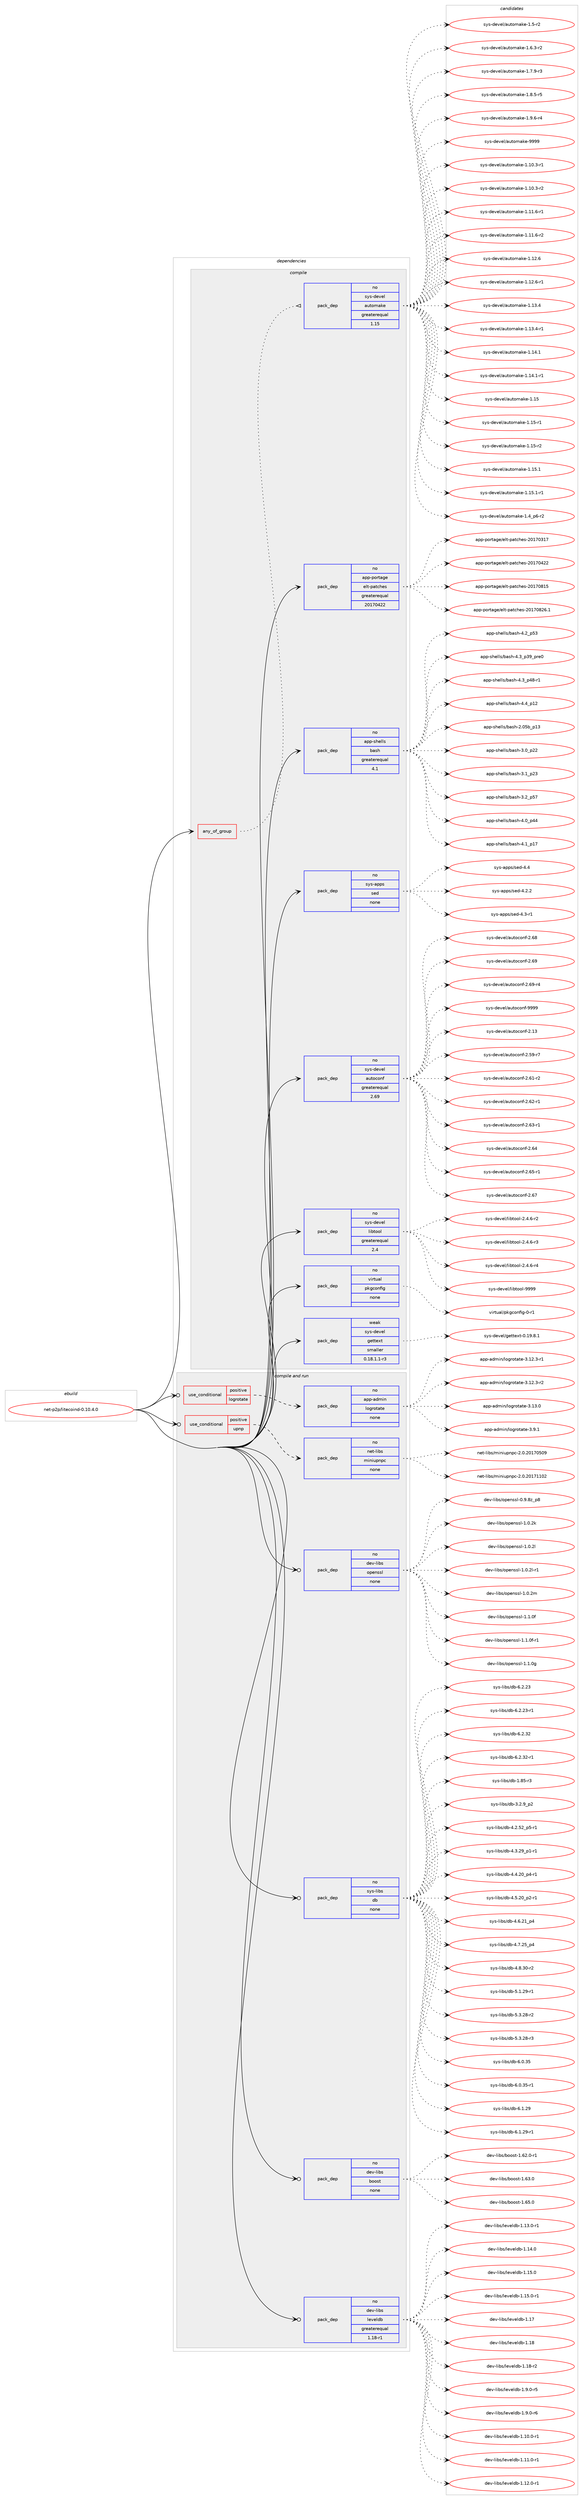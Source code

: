 digraph prolog {

# *************
# Graph options
# *************

newrank=true;
concentrate=true;
compound=true;
graph [rankdir=LR,fontname=Helvetica,fontsize=10,ranksep=1.5];#, ranksep=2.5, nodesep=0.2];
edge  [arrowhead=vee];
node  [fontname=Helvetica,fontsize=10];

# **********
# The ebuild
# **********

subgraph cluster_leftcol {
color=gray;
rank=same;
label=<<i>ebuild</i>>;
id [label="net-p2p/litecoind-0.10.4.0", color=red, width=4, href="../net-p2p/litecoind-0.10.4.0.svg"];
}

# ****************
# The dependencies
# ****************

subgraph cluster_midcol {
color=gray;
label=<<i>dependencies</i>>;
subgraph cluster_compile {
fillcolor="#eeeeee";
style=filled;
label=<<i>compile</i>>;
subgraph any7261 {
dependency434742 [label=<<TABLE BORDER="0" CELLBORDER="1" CELLSPACING="0" CELLPADDING="4"><TR><TD CELLPADDING="10">any_of_group</TD></TR></TABLE>>, shape=none, color=red];subgraph pack319850 {
dependency434743 [label=<<TABLE BORDER="0" CELLBORDER="1" CELLSPACING="0" CELLPADDING="4" WIDTH="220"><TR><TD ROWSPAN="6" CELLPADDING="30">pack_dep</TD></TR><TR><TD WIDTH="110">no</TD></TR><TR><TD>sys-devel</TD></TR><TR><TD>automake</TD></TR><TR><TD>greaterequal</TD></TR><TR><TD>1.15</TD></TR></TABLE>>, shape=none, color=blue];
}
dependency434742:e -> dependency434743:w [weight=20,style="dotted",arrowhead="oinv"];
}
id:e -> dependency434742:w [weight=20,style="solid",arrowhead="vee"];
subgraph pack319851 {
dependency434744 [label=<<TABLE BORDER="0" CELLBORDER="1" CELLSPACING="0" CELLPADDING="4" WIDTH="220"><TR><TD ROWSPAN="6" CELLPADDING="30">pack_dep</TD></TR><TR><TD WIDTH="110">no</TD></TR><TR><TD>app-portage</TD></TR><TR><TD>elt-patches</TD></TR><TR><TD>greaterequal</TD></TR><TR><TD>20170422</TD></TR></TABLE>>, shape=none, color=blue];
}
id:e -> dependency434744:w [weight=20,style="solid",arrowhead="vee"];
subgraph pack319852 {
dependency434745 [label=<<TABLE BORDER="0" CELLBORDER="1" CELLSPACING="0" CELLPADDING="4" WIDTH="220"><TR><TD ROWSPAN="6" CELLPADDING="30">pack_dep</TD></TR><TR><TD WIDTH="110">no</TD></TR><TR><TD>app-shells</TD></TR><TR><TD>bash</TD></TR><TR><TD>greaterequal</TD></TR><TR><TD>4.1</TD></TR></TABLE>>, shape=none, color=blue];
}
id:e -> dependency434745:w [weight=20,style="solid",arrowhead="vee"];
subgraph pack319853 {
dependency434746 [label=<<TABLE BORDER="0" CELLBORDER="1" CELLSPACING="0" CELLPADDING="4" WIDTH="220"><TR><TD ROWSPAN="6" CELLPADDING="30">pack_dep</TD></TR><TR><TD WIDTH="110">no</TD></TR><TR><TD>sys-apps</TD></TR><TR><TD>sed</TD></TR><TR><TD>none</TD></TR><TR><TD></TD></TR></TABLE>>, shape=none, color=blue];
}
id:e -> dependency434746:w [weight=20,style="solid",arrowhead="vee"];
subgraph pack319854 {
dependency434747 [label=<<TABLE BORDER="0" CELLBORDER="1" CELLSPACING="0" CELLPADDING="4" WIDTH="220"><TR><TD ROWSPAN="6" CELLPADDING="30">pack_dep</TD></TR><TR><TD WIDTH="110">no</TD></TR><TR><TD>sys-devel</TD></TR><TR><TD>autoconf</TD></TR><TR><TD>greaterequal</TD></TR><TR><TD>2.69</TD></TR></TABLE>>, shape=none, color=blue];
}
id:e -> dependency434747:w [weight=20,style="solid",arrowhead="vee"];
subgraph pack319855 {
dependency434748 [label=<<TABLE BORDER="0" CELLBORDER="1" CELLSPACING="0" CELLPADDING="4" WIDTH="220"><TR><TD ROWSPAN="6" CELLPADDING="30">pack_dep</TD></TR><TR><TD WIDTH="110">no</TD></TR><TR><TD>sys-devel</TD></TR><TR><TD>libtool</TD></TR><TR><TD>greaterequal</TD></TR><TR><TD>2.4</TD></TR></TABLE>>, shape=none, color=blue];
}
id:e -> dependency434748:w [weight=20,style="solid",arrowhead="vee"];
subgraph pack319856 {
dependency434749 [label=<<TABLE BORDER="0" CELLBORDER="1" CELLSPACING="0" CELLPADDING="4" WIDTH="220"><TR><TD ROWSPAN="6" CELLPADDING="30">pack_dep</TD></TR><TR><TD WIDTH="110">no</TD></TR><TR><TD>virtual</TD></TR><TR><TD>pkgconfig</TD></TR><TR><TD>none</TD></TR><TR><TD></TD></TR></TABLE>>, shape=none, color=blue];
}
id:e -> dependency434749:w [weight=20,style="solid",arrowhead="vee"];
subgraph pack319857 {
dependency434750 [label=<<TABLE BORDER="0" CELLBORDER="1" CELLSPACING="0" CELLPADDING="4" WIDTH="220"><TR><TD ROWSPAN="6" CELLPADDING="30">pack_dep</TD></TR><TR><TD WIDTH="110">weak</TD></TR><TR><TD>sys-devel</TD></TR><TR><TD>gettext</TD></TR><TR><TD>smaller</TD></TR><TR><TD>0.18.1.1-r3</TD></TR></TABLE>>, shape=none, color=blue];
}
id:e -> dependency434750:w [weight=20,style="solid",arrowhead="vee"];
}
subgraph cluster_compileandrun {
fillcolor="#eeeeee";
style=filled;
label=<<i>compile and run</i>>;
subgraph cond107398 {
dependency434751 [label=<<TABLE BORDER="0" CELLBORDER="1" CELLSPACING="0" CELLPADDING="4"><TR><TD ROWSPAN="3" CELLPADDING="10">use_conditional</TD></TR><TR><TD>positive</TD></TR><TR><TD>logrotate</TD></TR></TABLE>>, shape=none, color=red];
subgraph pack319858 {
dependency434752 [label=<<TABLE BORDER="0" CELLBORDER="1" CELLSPACING="0" CELLPADDING="4" WIDTH="220"><TR><TD ROWSPAN="6" CELLPADDING="30">pack_dep</TD></TR><TR><TD WIDTH="110">no</TD></TR><TR><TD>app-admin</TD></TR><TR><TD>logrotate</TD></TR><TR><TD>none</TD></TR><TR><TD></TD></TR></TABLE>>, shape=none, color=blue];
}
dependency434751:e -> dependency434752:w [weight=20,style="dashed",arrowhead="vee"];
}
id:e -> dependency434751:w [weight=20,style="solid",arrowhead="odotvee"];
subgraph cond107399 {
dependency434753 [label=<<TABLE BORDER="0" CELLBORDER="1" CELLSPACING="0" CELLPADDING="4"><TR><TD ROWSPAN="3" CELLPADDING="10">use_conditional</TD></TR><TR><TD>positive</TD></TR><TR><TD>upnp</TD></TR></TABLE>>, shape=none, color=red];
subgraph pack319859 {
dependency434754 [label=<<TABLE BORDER="0" CELLBORDER="1" CELLSPACING="0" CELLPADDING="4" WIDTH="220"><TR><TD ROWSPAN="6" CELLPADDING="30">pack_dep</TD></TR><TR><TD WIDTH="110">no</TD></TR><TR><TD>net-libs</TD></TR><TR><TD>miniupnpc</TD></TR><TR><TD>none</TD></TR><TR><TD></TD></TR></TABLE>>, shape=none, color=blue];
}
dependency434753:e -> dependency434754:w [weight=20,style="dashed",arrowhead="vee"];
}
id:e -> dependency434753:w [weight=20,style="solid",arrowhead="odotvee"];
subgraph pack319860 {
dependency434755 [label=<<TABLE BORDER="0" CELLBORDER="1" CELLSPACING="0" CELLPADDING="4" WIDTH="220"><TR><TD ROWSPAN="6" CELLPADDING="30">pack_dep</TD></TR><TR><TD WIDTH="110">no</TD></TR><TR><TD>dev-libs</TD></TR><TR><TD>boost</TD></TR><TR><TD>none</TD></TR><TR><TD></TD></TR></TABLE>>, shape=none, color=blue];
}
id:e -> dependency434755:w [weight=20,style="solid",arrowhead="odotvee"];
subgraph pack319861 {
dependency434756 [label=<<TABLE BORDER="0" CELLBORDER="1" CELLSPACING="0" CELLPADDING="4" WIDTH="220"><TR><TD ROWSPAN="6" CELLPADDING="30">pack_dep</TD></TR><TR><TD WIDTH="110">no</TD></TR><TR><TD>dev-libs</TD></TR><TR><TD>leveldb</TD></TR><TR><TD>greaterequal</TD></TR><TR><TD>1.18-r1</TD></TR></TABLE>>, shape=none, color=blue];
}
id:e -> dependency434756:w [weight=20,style="solid",arrowhead="odotvee"];
subgraph pack319862 {
dependency434757 [label=<<TABLE BORDER="0" CELLBORDER="1" CELLSPACING="0" CELLPADDING="4" WIDTH="220"><TR><TD ROWSPAN="6" CELLPADDING="30">pack_dep</TD></TR><TR><TD WIDTH="110">no</TD></TR><TR><TD>dev-libs</TD></TR><TR><TD>openssl</TD></TR><TR><TD>none</TD></TR><TR><TD></TD></TR></TABLE>>, shape=none, color=blue];
}
id:e -> dependency434757:w [weight=20,style="solid",arrowhead="odotvee"];
subgraph pack319863 {
dependency434758 [label=<<TABLE BORDER="0" CELLBORDER="1" CELLSPACING="0" CELLPADDING="4" WIDTH="220"><TR><TD ROWSPAN="6" CELLPADDING="30">pack_dep</TD></TR><TR><TD WIDTH="110">no</TD></TR><TR><TD>sys-libs</TD></TR><TR><TD>db</TD></TR><TR><TD>none</TD></TR><TR><TD></TD></TR></TABLE>>, shape=none, color=blue];
}
id:e -> dependency434758:w [weight=20,style="solid",arrowhead="odotvee"];
}
subgraph cluster_run {
fillcolor="#eeeeee";
style=filled;
label=<<i>run</i>>;
}
}

# **************
# The candidates
# **************

subgraph cluster_choices {
rank=same;
color=gray;
label=<<i>candidates</i>>;

subgraph choice319850 {
color=black;
nodesep=1;
choice11512111545100101118101108479711711611110997107101454946494846514511449 [label="sys-devel/automake-1.10.3-r1", color=red, width=4,href="../sys-devel/automake-1.10.3-r1.svg"];
choice11512111545100101118101108479711711611110997107101454946494846514511450 [label="sys-devel/automake-1.10.3-r2", color=red, width=4,href="../sys-devel/automake-1.10.3-r2.svg"];
choice11512111545100101118101108479711711611110997107101454946494946544511449 [label="sys-devel/automake-1.11.6-r1", color=red, width=4,href="../sys-devel/automake-1.11.6-r1.svg"];
choice11512111545100101118101108479711711611110997107101454946494946544511450 [label="sys-devel/automake-1.11.6-r2", color=red, width=4,href="../sys-devel/automake-1.11.6-r2.svg"];
choice1151211154510010111810110847971171161111099710710145494649504654 [label="sys-devel/automake-1.12.6", color=red, width=4,href="../sys-devel/automake-1.12.6.svg"];
choice11512111545100101118101108479711711611110997107101454946495046544511449 [label="sys-devel/automake-1.12.6-r1", color=red, width=4,href="../sys-devel/automake-1.12.6-r1.svg"];
choice1151211154510010111810110847971171161111099710710145494649514652 [label="sys-devel/automake-1.13.4", color=red, width=4,href="../sys-devel/automake-1.13.4.svg"];
choice11512111545100101118101108479711711611110997107101454946495146524511449 [label="sys-devel/automake-1.13.4-r1", color=red, width=4,href="../sys-devel/automake-1.13.4-r1.svg"];
choice1151211154510010111810110847971171161111099710710145494649524649 [label="sys-devel/automake-1.14.1", color=red, width=4,href="../sys-devel/automake-1.14.1.svg"];
choice11512111545100101118101108479711711611110997107101454946495246494511449 [label="sys-devel/automake-1.14.1-r1", color=red, width=4,href="../sys-devel/automake-1.14.1-r1.svg"];
choice115121115451001011181011084797117116111109971071014549464953 [label="sys-devel/automake-1.15", color=red, width=4,href="../sys-devel/automake-1.15.svg"];
choice1151211154510010111810110847971171161111099710710145494649534511449 [label="sys-devel/automake-1.15-r1", color=red, width=4,href="../sys-devel/automake-1.15-r1.svg"];
choice1151211154510010111810110847971171161111099710710145494649534511450 [label="sys-devel/automake-1.15-r2", color=red, width=4,href="../sys-devel/automake-1.15-r2.svg"];
choice1151211154510010111810110847971171161111099710710145494649534649 [label="sys-devel/automake-1.15.1", color=red, width=4,href="../sys-devel/automake-1.15.1.svg"];
choice11512111545100101118101108479711711611110997107101454946495346494511449 [label="sys-devel/automake-1.15.1-r1", color=red, width=4,href="../sys-devel/automake-1.15.1-r1.svg"];
choice115121115451001011181011084797117116111109971071014549465295112544511450 [label="sys-devel/automake-1.4_p6-r2", color=red, width=4,href="../sys-devel/automake-1.4_p6-r2.svg"];
choice11512111545100101118101108479711711611110997107101454946534511450 [label="sys-devel/automake-1.5-r2", color=red, width=4,href="../sys-devel/automake-1.5-r2.svg"];
choice115121115451001011181011084797117116111109971071014549465446514511450 [label="sys-devel/automake-1.6.3-r2", color=red, width=4,href="../sys-devel/automake-1.6.3-r2.svg"];
choice115121115451001011181011084797117116111109971071014549465546574511451 [label="sys-devel/automake-1.7.9-r3", color=red, width=4,href="../sys-devel/automake-1.7.9-r3.svg"];
choice115121115451001011181011084797117116111109971071014549465646534511453 [label="sys-devel/automake-1.8.5-r5", color=red, width=4,href="../sys-devel/automake-1.8.5-r5.svg"];
choice115121115451001011181011084797117116111109971071014549465746544511452 [label="sys-devel/automake-1.9.6-r4", color=red, width=4,href="../sys-devel/automake-1.9.6-r4.svg"];
choice115121115451001011181011084797117116111109971071014557575757 [label="sys-devel/automake-9999", color=red, width=4,href="../sys-devel/automake-9999.svg"];
dependency434743:e -> choice11512111545100101118101108479711711611110997107101454946494846514511449:w [style=dotted,weight="100"];
dependency434743:e -> choice11512111545100101118101108479711711611110997107101454946494846514511450:w [style=dotted,weight="100"];
dependency434743:e -> choice11512111545100101118101108479711711611110997107101454946494946544511449:w [style=dotted,weight="100"];
dependency434743:e -> choice11512111545100101118101108479711711611110997107101454946494946544511450:w [style=dotted,weight="100"];
dependency434743:e -> choice1151211154510010111810110847971171161111099710710145494649504654:w [style=dotted,weight="100"];
dependency434743:e -> choice11512111545100101118101108479711711611110997107101454946495046544511449:w [style=dotted,weight="100"];
dependency434743:e -> choice1151211154510010111810110847971171161111099710710145494649514652:w [style=dotted,weight="100"];
dependency434743:e -> choice11512111545100101118101108479711711611110997107101454946495146524511449:w [style=dotted,weight="100"];
dependency434743:e -> choice1151211154510010111810110847971171161111099710710145494649524649:w [style=dotted,weight="100"];
dependency434743:e -> choice11512111545100101118101108479711711611110997107101454946495246494511449:w [style=dotted,weight="100"];
dependency434743:e -> choice115121115451001011181011084797117116111109971071014549464953:w [style=dotted,weight="100"];
dependency434743:e -> choice1151211154510010111810110847971171161111099710710145494649534511449:w [style=dotted,weight="100"];
dependency434743:e -> choice1151211154510010111810110847971171161111099710710145494649534511450:w [style=dotted,weight="100"];
dependency434743:e -> choice1151211154510010111810110847971171161111099710710145494649534649:w [style=dotted,weight="100"];
dependency434743:e -> choice11512111545100101118101108479711711611110997107101454946495346494511449:w [style=dotted,weight="100"];
dependency434743:e -> choice115121115451001011181011084797117116111109971071014549465295112544511450:w [style=dotted,weight="100"];
dependency434743:e -> choice11512111545100101118101108479711711611110997107101454946534511450:w [style=dotted,weight="100"];
dependency434743:e -> choice115121115451001011181011084797117116111109971071014549465446514511450:w [style=dotted,weight="100"];
dependency434743:e -> choice115121115451001011181011084797117116111109971071014549465546574511451:w [style=dotted,weight="100"];
dependency434743:e -> choice115121115451001011181011084797117116111109971071014549465646534511453:w [style=dotted,weight="100"];
dependency434743:e -> choice115121115451001011181011084797117116111109971071014549465746544511452:w [style=dotted,weight="100"];
dependency434743:e -> choice115121115451001011181011084797117116111109971071014557575757:w [style=dotted,weight="100"];
}
subgraph choice319851 {
color=black;
nodesep=1;
choice97112112451121111141169710310147101108116451129711699104101115455048495548514955 [label="app-portage/elt-patches-20170317", color=red, width=4,href="../app-portage/elt-patches-20170317.svg"];
choice97112112451121111141169710310147101108116451129711699104101115455048495548525050 [label="app-portage/elt-patches-20170422", color=red, width=4,href="../app-portage/elt-patches-20170422.svg"];
choice97112112451121111141169710310147101108116451129711699104101115455048495548564953 [label="app-portage/elt-patches-20170815", color=red, width=4,href="../app-portage/elt-patches-20170815.svg"];
choice971121124511211111411697103101471011081164511297116991041011154550484955485650544649 [label="app-portage/elt-patches-20170826.1", color=red, width=4,href="../app-portage/elt-patches-20170826.1.svg"];
dependency434744:e -> choice97112112451121111141169710310147101108116451129711699104101115455048495548514955:w [style=dotted,weight="100"];
dependency434744:e -> choice97112112451121111141169710310147101108116451129711699104101115455048495548525050:w [style=dotted,weight="100"];
dependency434744:e -> choice97112112451121111141169710310147101108116451129711699104101115455048495548564953:w [style=dotted,weight="100"];
dependency434744:e -> choice971121124511211111411697103101471011081164511297116991041011154550484955485650544649:w [style=dotted,weight="100"];
}
subgraph choice319852 {
color=black;
nodesep=1;
choice9711211245115104101108108115479897115104455046485398951124951 [label="app-shells/bash-2.05b_p13", color=red, width=4,href="../app-shells/bash-2.05b_p13.svg"];
choice971121124511510410110810811547989711510445514648951125050 [label="app-shells/bash-3.0_p22", color=red, width=4,href="../app-shells/bash-3.0_p22.svg"];
choice971121124511510410110810811547989711510445514649951125051 [label="app-shells/bash-3.1_p23", color=red, width=4,href="../app-shells/bash-3.1_p23.svg"];
choice971121124511510410110810811547989711510445514650951125355 [label="app-shells/bash-3.2_p57", color=red, width=4,href="../app-shells/bash-3.2_p57.svg"];
choice971121124511510410110810811547989711510445524648951125252 [label="app-shells/bash-4.0_p44", color=red, width=4,href="../app-shells/bash-4.0_p44.svg"];
choice971121124511510410110810811547989711510445524649951124955 [label="app-shells/bash-4.1_p17", color=red, width=4,href="../app-shells/bash-4.1_p17.svg"];
choice971121124511510410110810811547989711510445524650951125351 [label="app-shells/bash-4.2_p53", color=red, width=4,href="../app-shells/bash-4.2_p53.svg"];
choice9711211245115104101108108115479897115104455246519511251579511211410148 [label="app-shells/bash-4.3_p39_pre0", color=red, width=4,href="../app-shells/bash-4.3_p39_pre0.svg"];
choice9711211245115104101108108115479897115104455246519511252564511449 [label="app-shells/bash-4.3_p48-r1", color=red, width=4,href="../app-shells/bash-4.3_p48-r1.svg"];
choice971121124511510410110810811547989711510445524652951124950 [label="app-shells/bash-4.4_p12", color=red, width=4,href="../app-shells/bash-4.4_p12.svg"];
dependency434745:e -> choice9711211245115104101108108115479897115104455046485398951124951:w [style=dotted,weight="100"];
dependency434745:e -> choice971121124511510410110810811547989711510445514648951125050:w [style=dotted,weight="100"];
dependency434745:e -> choice971121124511510410110810811547989711510445514649951125051:w [style=dotted,weight="100"];
dependency434745:e -> choice971121124511510410110810811547989711510445514650951125355:w [style=dotted,weight="100"];
dependency434745:e -> choice971121124511510410110810811547989711510445524648951125252:w [style=dotted,weight="100"];
dependency434745:e -> choice971121124511510410110810811547989711510445524649951124955:w [style=dotted,weight="100"];
dependency434745:e -> choice971121124511510410110810811547989711510445524650951125351:w [style=dotted,weight="100"];
dependency434745:e -> choice9711211245115104101108108115479897115104455246519511251579511211410148:w [style=dotted,weight="100"];
dependency434745:e -> choice9711211245115104101108108115479897115104455246519511252564511449:w [style=dotted,weight="100"];
dependency434745:e -> choice971121124511510410110810811547989711510445524652951124950:w [style=dotted,weight="100"];
}
subgraph choice319853 {
color=black;
nodesep=1;
choice115121115459711211211547115101100455246504650 [label="sys-apps/sed-4.2.2", color=red, width=4,href="../sys-apps/sed-4.2.2.svg"];
choice115121115459711211211547115101100455246514511449 [label="sys-apps/sed-4.3-r1", color=red, width=4,href="../sys-apps/sed-4.3-r1.svg"];
choice11512111545971121121154711510110045524652 [label="sys-apps/sed-4.4", color=red, width=4,href="../sys-apps/sed-4.4.svg"];
dependency434746:e -> choice115121115459711211211547115101100455246504650:w [style=dotted,weight="100"];
dependency434746:e -> choice115121115459711211211547115101100455246514511449:w [style=dotted,weight="100"];
dependency434746:e -> choice11512111545971121121154711510110045524652:w [style=dotted,weight="100"];
}
subgraph choice319854 {
color=black;
nodesep=1;
choice115121115451001011181011084797117116111991111101024550464951 [label="sys-devel/autoconf-2.13", color=red, width=4,href="../sys-devel/autoconf-2.13.svg"];
choice1151211154510010111810110847971171161119911111010245504653574511455 [label="sys-devel/autoconf-2.59-r7", color=red, width=4,href="../sys-devel/autoconf-2.59-r7.svg"];
choice1151211154510010111810110847971171161119911111010245504654494511450 [label="sys-devel/autoconf-2.61-r2", color=red, width=4,href="../sys-devel/autoconf-2.61-r2.svg"];
choice1151211154510010111810110847971171161119911111010245504654504511449 [label="sys-devel/autoconf-2.62-r1", color=red, width=4,href="../sys-devel/autoconf-2.62-r1.svg"];
choice1151211154510010111810110847971171161119911111010245504654514511449 [label="sys-devel/autoconf-2.63-r1", color=red, width=4,href="../sys-devel/autoconf-2.63-r1.svg"];
choice115121115451001011181011084797117116111991111101024550465452 [label="sys-devel/autoconf-2.64", color=red, width=4,href="../sys-devel/autoconf-2.64.svg"];
choice1151211154510010111810110847971171161119911111010245504654534511449 [label="sys-devel/autoconf-2.65-r1", color=red, width=4,href="../sys-devel/autoconf-2.65-r1.svg"];
choice115121115451001011181011084797117116111991111101024550465455 [label="sys-devel/autoconf-2.67", color=red, width=4,href="../sys-devel/autoconf-2.67.svg"];
choice115121115451001011181011084797117116111991111101024550465456 [label="sys-devel/autoconf-2.68", color=red, width=4,href="../sys-devel/autoconf-2.68.svg"];
choice115121115451001011181011084797117116111991111101024550465457 [label="sys-devel/autoconf-2.69", color=red, width=4,href="../sys-devel/autoconf-2.69.svg"];
choice1151211154510010111810110847971171161119911111010245504654574511452 [label="sys-devel/autoconf-2.69-r4", color=red, width=4,href="../sys-devel/autoconf-2.69-r4.svg"];
choice115121115451001011181011084797117116111991111101024557575757 [label="sys-devel/autoconf-9999", color=red, width=4,href="../sys-devel/autoconf-9999.svg"];
dependency434747:e -> choice115121115451001011181011084797117116111991111101024550464951:w [style=dotted,weight="100"];
dependency434747:e -> choice1151211154510010111810110847971171161119911111010245504653574511455:w [style=dotted,weight="100"];
dependency434747:e -> choice1151211154510010111810110847971171161119911111010245504654494511450:w [style=dotted,weight="100"];
dependency434747:e -> choice1151211154510010111810110847971171161119911111010245504654504511449:w [style=dotted,weight="100"];
dependency434747:e -> choice1151211154510010111810110847971171161119911111010245504654514511449:w [style=dotted,weight="100"];
dependency434747:e -> choice115121115451001011181011084797117116111991111101024550465452:w [style=dotted,weight="100"];
dependency434747:e -> choice1151211154510010111810110847971171161119911111010245504654534511449:w [style=dotted,weight="100"];
dependency434747:e -> choice115121115451001011181011084797117116111991111101024550465455:w [style=dotted,weight="100"];
dependency434747:e -> choice115121115451001011181011084797117116111991111101024550465456:w [style=dotted,weight="100"];
dependency434747:e -> choice115121115451001011181011084797117116111991111101024550465457:w [style=dotted,weight="100"];
dependency434747:e -> choice1151211154510010111810110847971171161119911111010245504654574511452:w [style=dotted,weight="100"];
dependency434747:e -> choice115121115451001011181011084797117116111991111101024557575757:w [style=dotted,weight="100"];
}
subgraph choice319855 {
color=black;
nodesep=1;
choice1151211154510010111810110847108105981161111111084550465246544511450 [label="sys-devel/libtool-2.4.6-r2", color=red, width=4,href="../sys-devel/libtool-2.4.6-r2.svg"];
choice1151211154510010111810110847108105981161111111084550465246544511451 [label="sys-devel/libtool-2.4.6-r3", color=red, width=4,href="../sys-devel/libtool-2.4.6-r3.svg"];
choice1151211154510010111810110847108105981161111111084550465246544511452 [label="sys-devel/libtool-2.4.6-r4", color=red, width=4,href="../sys-devel/libtool-2.4.6-r4.svg"];
choice1151211154510010111810110847108105981161111111084557575757 [label="sys-devel/libtool-9999", color=red, width=4,href="../sys-devel/libtool-9999.svg"];
dependency434748:e -> choice1151211154510010111810110847108105981161111111084550465246544511450:w [style=dotted,weight="100"];
dependency434748:e -> choice1151211154510010111810110847108105981161111111084550465246544511451:w [style=dotted,weight="100"];
dependency434748:e -> choice1151211154510010111810110847108105981161111111084550465246544511452:w [style=dotted,weight="100"];
dependency434748:e -> choice1151211154510010111810110847108105981161111111084557575757:w [style=dotted,weight="100"];
}
subgraph choice319856 {
color=black;
nodesep=1;
choice11810511411611797108471121071039911111010210510345484511449 [label="virtual/pkgconfig-0-r1", color=red, width=4,href="../virtual/pkgconfig-0-r1.svg"];
dependency434749:e -> choice11810511411611797108471121071039911111010210510345484511449:w [style=dotted,weight="100"];
}
subgraph choice319857 {
color=black;
nodesep=1;
choice1151211154510010111810110847103101116116101120116454846495746564649 [label="sys-devel/gettext-0.19.8.1", color=red, width=4,href="../sys-devel/gettext-0.19.8.1.svg"];
dependency434750:e -> choice1151211154510010111810110847103101116116101120116454846495746564649:w [style=dotted,weight="100"];
}
subgraph choice319858 {
color=black;
nodesep=1;
choice9711211245971001091051104710811110311411111697116101455146495046514511449 [label="app-admin/logrotate-3.12.3-r1", color=red, width=4,href="../app-admin/logrotate-3.12.3-r1.svg"];
choice9711211245971001091051104710811110311411111697116101455146495046514511450 [label="app-admin/logrotate-3.12.3-r2", color=red, width=4,href="../app-admin/logrotate-3.12.3-r2.svg"];
choice971121124597100109105110471081111031141111169711610145514649514648 [label="app-admin/logrotate-3.13.0", color=red, width=4,href="../app-admin/logrotate-3.13.0.svg"];
choice9711211245971001091051104710811110311411111697116101455146574649 [label="app-admin/logrotate-3.9.1", color=red, width=4,href="../app-admin/logrotate-3.9.1.svg"];
dependency434752:e -> choice9711211245971001091051104710811110311411111697116101455146495046514511449:w [style=dotted,weight="100"];
dependency434752:e -> choice9711211245971001091051104710811110311411111697116101455146495046514511450:w [style=dotted,weight="100"];
dependency434752:e -> choice971121124597100109105110471081111031141111169711610145514649514648:w [style=dotted,weight="100"];
dependency434752:e -> choice9711211245971001091051104710811110311411111697116101455146574649:w [style=dotted,weight="100"];
}
subgraph choice319859 {
color=black;
nodesep=1;
choice1101011164510810598115471091051101051171121101129945504648465048495548534857 [label="net-libs/miniupnpc-2.0.20170509", color=red, width=4,href="../net-libs/miniupnpc-2.0.20170509.svg"];
choice1101011164510810598115471091051101051171121101129945504648465048495549494850 [label="net-libs/miniupnpc-2.0.20171102", color=red, width=4,href="../net-libs/miniupnpc-2.0.20171102.svg"];
dependency434754:e -> choice1101011164510810598115471091051101051171121101129945504648465048495548534857:w [style=dotted,weight="100"];
dependency434754:e -> choice1101011164510810598115471091051101051171121101129945504648465048495549494850:w [style=dotted,weight="100"];
}
subgraph choice319860 {
color=black;
nodesep=1;
choice10010111845108105981154798111111115116454946545046484511449 [label="dev-libs/boost-1.62.0-r1", color=red, width=4,href="../dev-libs/boost-1.62.0-r1.svg"];
choice1001011184510810598115479811111111511645494654514648 [label="dev-libs/boost-1.63.0", color=red, width=4,href="../dev-libs/boost-1.63.0.svg"];
choice1001011184510810598115479811111111511645494654534648 [label="dev-libs/boost-1.65.0", color=red, width=4,href="../dev-libs/boost-1.65.0.svg"];
dependency434755:e -> choice10010111845108105981154798111111115116454946545046484511449:w [style=dotted,weight="100"];
dependency434755:e -> choice1001011184510810598115479811111111511645494654514648:w [style=dotted,weight="100"];
dependency434755:e -> choice1001011184510810598115479811111111511645494654534648:w [style=dotted,weight="100"];
}
subgraph choice319861 {
color=black;
nodesep=1;
choice10010111845108105981154710810111810110810098454946494846484511449 [label="dev-libs/leveldb-1.10.0-r1", color=red, width=4,href="../dev-libs/leveldb-1.10.0-r1.svg"];
choice10010111845108105981154710810111810110810098454946494946484511449 [label="dev-libs/leveldb-1.11.0-r1", color=red, width=4,href="../dev-libs/leveldb-1.11.0-r1.svg"];
choice10010111845108105981154710810111810110810098454946495046484511449 [label="dev-libs/leveldb-1.12.0-r1", color=red, width=4,href="../dev-libs/leveldb-1.12.0-r1.svg"];
choice10010111845108105981154710810111810110810098454946495146484511449 [label="dev-libs/leveldb-1.13.0-r1", color=red, width=4,href="../dev-libs/leveldb-1.13.0-r1.svg"];
choice1001011184510810598115471081011181011081009845494649524648 [label="dev-libs/leveldb-1.14.0", color=red, width=4,href="../dev-libs/leveldb-1.14.0.svg"];
choice1001011184510810598115471081011181011081009845494649534648 [label="dev-libs/leveldb-1.15.0", color=red, width=4,href="../dev-libs/leveldb-1.15.0.svg"];
choice10010111845108105981154710810111810110810098454946495346484511449 [label="dev-libs/leveldb-1.15.0-r1", color=red, width=4,href="../dev-libs/leveldb-1.15.0-r1.svg"];
choice100101118451081059811547108101118101108100984549464955 [label="dev-libs/leveldb-1.17", color=red, width=4,href="../dev-libs/leveldb-1.17.svg"];
choice100101118451081059811547108101118101108100984549464956 [label="dev-libs/leveldb-1.18", color=red, width=4,href="../dev-libs/leveldb-1.18.svg"];
choice1001011184510810598115471081011181011081009845494649564511450 [label="dev-libs/leveldb-1.18-r2", color=red, width=4,href="../dev-libs/leveldb-1.18-r2.svg"];
choice100101118451081059811547108101118101108100984549465746484511453 [label="dev-libs/leveldb-1.9.0-r5", color=red, width=4,href="../dev-libs/leveldb-1.9.0-r5.svg"];
choice100101118451081059811547108101118101108100984549465746484511454 [label="dev-libs/leveldb-1.9.0-r6", color=red, width=4,href="../dev-libs/leveldb-1.9.0-r6.svg"];
dependency434756:e -> choice10010111845108105981154710810111810110810098454946494846484511449:w [style=dotted,weight="100"];
dependency434756:e -> choice10010111845108105981154710810111810110810098454946494946484511449:w [style=dotted,weight="100"];
dependency434756:e -> choice10010111845108105981154710810111810110810098454946495046484511449:w [style=dotted,weight="100"];
dependency434756:e -> choice10010111845108105981154710810111810110810098454946495146484511449:w [style=dotted,weight="100"];
dependency434756:e -> choice1001011184510810598115471081011181011081009845494649524648:w [style=dotted,weight="100"];
dependency434756:e -> choice1001011184510810598115471081011181011081009845494649534648:w [style=dotted,weight="100"];
dependency434756:e -> choice10010111845108105981154710810111810110810098454946495346484511449:w [style=dotted,weight="100"];
dependency434756:e -> choice100101118451081059811547108101118101108100984549464955:w [style=dotted,weight="100"];
dependency434756:e -> choice100101118451081059811547108101118101108100984549464956:w [style=dotted,weight="100"];
dependency434756:e -> choice1001011184510810598115471081011181011081009845494649564511450:w [style=dotted,weight="100"];
dependency434756:e -> choice100101118451081059811547108101118101108100984549465746484511453:w [style=dotted,weight="100"];
dependency434756:e -> choice100101118451081059811547108101118101108100984549465746484511454:w [style=dotted,weight="100"];
}
subgraph choice319862 {
color=black;
nodesep=1;
choice1001011184510810598115471111121011101151151084548465746561229511256 [label="dev-libs/openssl-0.9.8z_p8", color=red, width=4,href="../dev-libs/openssl-0.9.8z_p8.svg"];
choice100101118451081059811547111112101110115115108454946484650107 [label="dev-libs/openssl-1.0.2k", color=red, width=4,href="../dev-libs/openssl-1.0.2k.svg"];
choice100101118451081059811547111112101110115115108454946484650108 [label="dev-libs/openssl-1.0.2l", color=red, width=4,href="../dev-libs/openssl-1.0.2l.svg"];
choice1001011184510810598115471111121011101151151084549464846501084511449 [label="dev-libs/openssl-1.0.2l-r1", color=red, width=4,href="../dev-libs/openssl-1.0.2l-r1.svg"];
choice100101118451081059811547111112101110115115108454946484650109 [label="dev-libs/openssl-1.0.2m", color=red, width=4,href="../dev-libs/openssl-1.0.2m.svg"];
choice100101118451081059811547111112101110115115108454946494648102 [label="dev-libs/openssl-1.1.0f", color=red, width=4,href="../dev-libs/openssl-1.1.0f.svg"];
choice1001011184510810598115471111121011101151151084549464946481024511449 [label="dev-libs/openssl-1.1.0f-r1", color=red, width=4,href="../dev-libs/openssl-1.1.0f-r1.svg"];
choice100101118451081059811547111112101110115115108454946494648103 [label="dev-libs/openssl-1.1.0g", color=red, width=4,href="../dev-libs/openssl-1.1.0g.svg"];
dependency434757:e -> choice1001011184510810598115471111121011101151151084548465746561229511256:w [style=dotted,weight="100"];
dependency434757:e -> choice100101118451081059811547111112101110115115108454946484650107:w [style=dotted,weight="100"];
dependency434757:e -> choice100101118451081059811547111112101110115115108454946484650108:w [style=dotted,weight="100"];
dependency434757:e -> choice1001011184510810598115471111121011101151151084549464846501084511449:w [style=dotted,weight="100"];
dependency434757:e -> choice100101118451081059811547111112101110115115108454946484650109:w [style=dotted,weight="100"];
dependency434757:e -> choice100101118451081059811547111112101110115115108454946494648102:w [style=dotted,weight="100"];
dependency434757:e -> choice1001011184510810598115471111121011101151151084549464946481024511449:w [style=dotted,weight="100"];
dependency434757:e -> choice100101118451081059811547111112101110115115108454946494648103:w [style=dotted,weight="100"];
}
subgraph choice319863 {
color=black;
nodesep=1;
choice1151211154510810598115471009845494656534511451 [label="sys-libs/db-1.85-r3", color=red, width=4,href="../sys-libs/db-1.85-r3.svg"];
choice115121115451081059811547100984551465046579511250 [label="sys-libs/db-3.2.9_p2", color=red, width=4,href="../sys-libs/db-3.2.9_p2.svg"];
choice115121115451081059811547100984552465046535095112534511449 [label="sys-libs/db-4.2.52_p5-r1", color=red, width=4,href="../sys-libs/db-4.2.52_p5-r1.svg"];
choice115121115451081059811547100984552465146505795112494511449 [label="sys-libs/db-4.3.29_p1-r1", color=red, width=4,href="../sys-libs/db-4.3.29_p1-r1.svg"];
choice115121115451081059811547100984552465246504895112524511449 [label="sys-libs/db-4.4.20_p4-r1", color=red, width=4,href="../sys-libs/db-4.4.20_p4-r1.svg"];
choice115121115451081059811547100984552465346504895112504511449 [label="sys-libs/db-4.5.20_p2-r1", color=red, width=4,href="../sys-libs/db-4.5.20_p2-r1.svg"];
choice11512111545108105981154710098455246544650499511252 [label="sys-libs/db-4.6.21_p4", color=red, width=4,href="../sys-libs/db-4.6.21_p4.svg"];
choice11512111545108105981154710098455246554650539511252 [label="sys-libs/db-4.7.25_p4", color=red, width=4,href="../sys-libs/db-4.7.25_p4.svg"];
choice11512111545108105981154710098455246564651484511450 [label="sys-libs/db-4.8.30-r2", color=red, width=4,href="../sys-libs/db-4.8.30-r2.svg"];
choice11512111545108105981154710098455346494650574511449 [label="sys-libs/db-5.1.29-r1", color=red, width=4,href="../sys-libs/db-5.1.29-r1.svg"];
choice11512111545108105981154710098455346514650564511450 [label="sys-libs/db-5.3.28-r2", color=red, width=4,href="../sys-libs/db-5.3.28-r2.svg"];
choice11512111545108105981154710098455346514650564511451 [label="sys-libs/db-5.3.28-r3", color=red, width=4,href="../sys-libs/db-5.3.28-r3.svg"];
choice1151211154510810598115471009845544648465153 [label="sys-libs/db-6.0.35", color=red, width=4,href="../sys-libs/db-6.0.35.svg"];
choice11512111545108105981154710098455446484651534511449 [label="sys-libs/db-6.0.35-r1", color=red, width=4,href="../sys-libs/db-6.0.35-r1.svg"];
choice1151211154510810598115471009845544649465057 [label="sys-libs/db-6.1.29", color=red, width=4,href="../sys-libs/db-6.1.29.svg"];
choice11512111545108105981154710098455446494650574511449 [label="sys-libs/db-6.1.29-r1", color=red, width=4,href="../sys-libs/db-6.1.29-r1.svg"];
choice1151211154510810598115471009845544650465051 [label="sys-libs/db-6.2.23", color=red, width=4,href="../sys-libs/db-6.2.23.svg"];
choice11512111545108105981154710098455446504650514511449 [label="sys-libs/db-6.2.23-r1", color=red, width=4,href="../sys-libs/db-6.2.23-r1.svg"];
choice1151211154510810598115471009845544650465150 [label="sys-libs/db-6.2.32", color=red, width=4,href="../sys-libs/db-6.2.32.svg"];
choice11512111545108105981154710098455446504651504511449 [label="sys-libs/db-6.2.32-r1", color=red, width=4,href="../sys-libs/db-6.2.32-r1.svg"];
dependency434758:e -> choice1151211154510810598115471009845494656534511451:w [style=dotted,weight="100"];
dependency434758:e -> choice115121115451081059811547100984551465046579511250:w [style=dotted,weight="100"];
dependency434758:e -> choice115121115451081059811547100984552465046535095112534511449:w [style=dotted,weight="100"];
dependency434758:e -> choice115121115451081059811547100984552465146505795112494511449:w [style=dotted,weight="100"];
dependency434758:e -> choice115121115451081059811547100984552465246504895112524511449:w [style=dotted,weight="100"];
dependency434758:e -> choice115121115451081059811547100984552465346504895112504511449:w [style=dotted,weight="100"];
dependency434758:e -> choice11512111545108105981154710098455246544650499511252:w [style=dotted,weight="100"];
dependency434758:e -> choice11512111545108105981154710098455246554650539511252:w [style=dotted,weight="100"];
dependency434758:e -> choice11512111545108105981154710098455246564651484511450:w [style=dotted,weight="100"];
dependency434758:e -> choice11512111545108105981154710098455346494650574511449:w [style=dotted,weight="100"];
dependency434758:e -> choice11512111545108105981154710098455346514650564511450:w [style=dotted,weight="100"];
dependency434758:e -> choice11512111545108105981154710098455346514650564511451:w [style=dotted,weight="100"];
dependency434758:e -> choice1151211154510810598115471009845544648465153:w [style=dotted,weight="100"];
dependency434758:e -> choice11512111545108105981154710098455446484651534511449:w [style=dotted,weight="100"];
dependency434758:e -> choice1151211154510810598115471009845544649465057:w [style=dotted,weight="100"];
dependency434758:e -> choice11512111545108105981154710098455446494650574511449:w [style=dotted,weight="100"];
dependency434758:e -> choice1151211154510810598115471009845544650465051:w [style=dotted,weight="100"];
dependency434758:e -> choice11512111545108105981154710098455446504650514511449:w [style=dotted,weight="100"];
dependency434758:e -> choice1151211154510810598115471009845544650465150:w [style=dotted,weight="100"];
dependency434758:e -> choice11512111545108105981154710098455446504651504511449:w [style=dotted,weight="100"];
}
}

}
